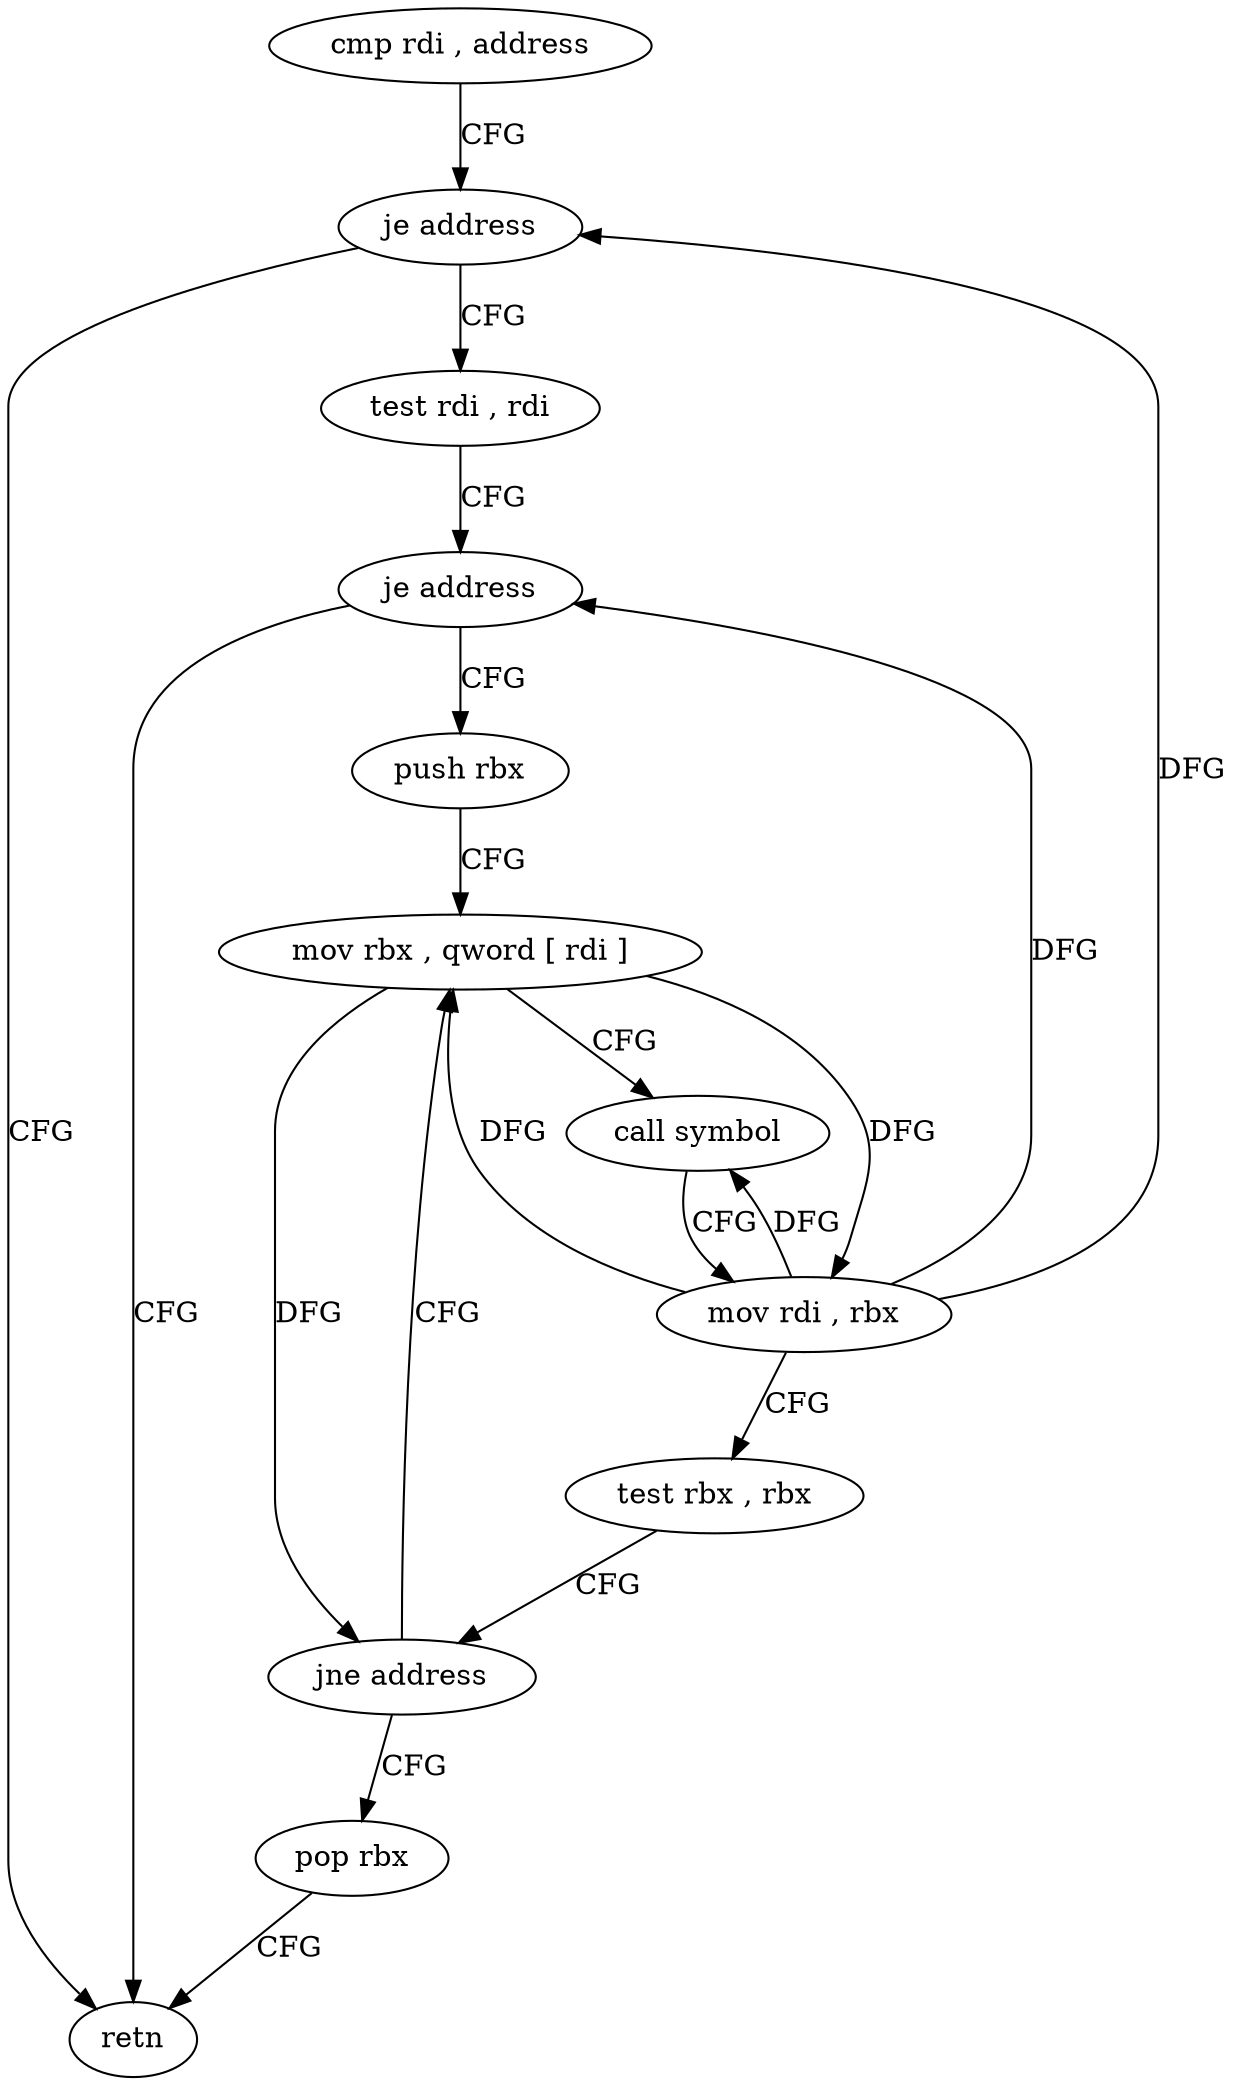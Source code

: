 digraph "func" {
"4374696" [label = "cmp rdi , address" ]
"4374700" [label = "je address" ]
"4374725" [label = "retn" ]
"4374702" [label = "test rdi , rdi" ]
"4374705" [label = "je address" ]
"4374707" [label = "push rbx" ]
"4374708" [label = "mov rbx , qword [ rdi ]" ]
"4374711" [label = "call symbol" ]
"4374716" [label = "mov rdi , rbx" ]
"4374719" [label = "test rbx , rbx" ]
"4374722" [label = "jne address" ]
"4374724" [label = "pop rbx" ]
"4374696" -> "4374700" [ label = "CFG" ]
"4374700" -> "4374725" [ label = "CFG" ]
"4374700" -> "4374702" [ label = "CFG" ]
"4374702" -> "4374705" [ label = "CFG" ]
"4374705" -> "4374725" [ label = "CFG" ]
"4374705" -> "4374707" [ label = "CFG" ]
"4374707" -> "4374708" [ label = "CFG" ]
"4374708" -> "4374711" [ label = "CFG" ]
"4374708" -> "4374716" [ label = "DFG" ]
"4374708" -> "4374722" [ label = "DFG" ]
"4374711" -> "4374716" [ label = "CFG" ]
"4374716" -> "4374719" [ label = "CFG" ]
"4374716" -> "4374700" [ label = "DFG" ]
"4374716" -> "4374705" [ label = "DFG" ]
"4374716" -> "4374708" [ label = "DFG" ]
"4374716" -> "4374711" [ label = "DFG" ]
"4374719" -> "4374722" [ label = "CFG" ]
"4374722" -> "4374708" [ label = "CFG" ]
"4374722" -> "4374724" [ label = "CFG" ]
"4374724" -> "4374725" [ label = "CFG" ]
}

